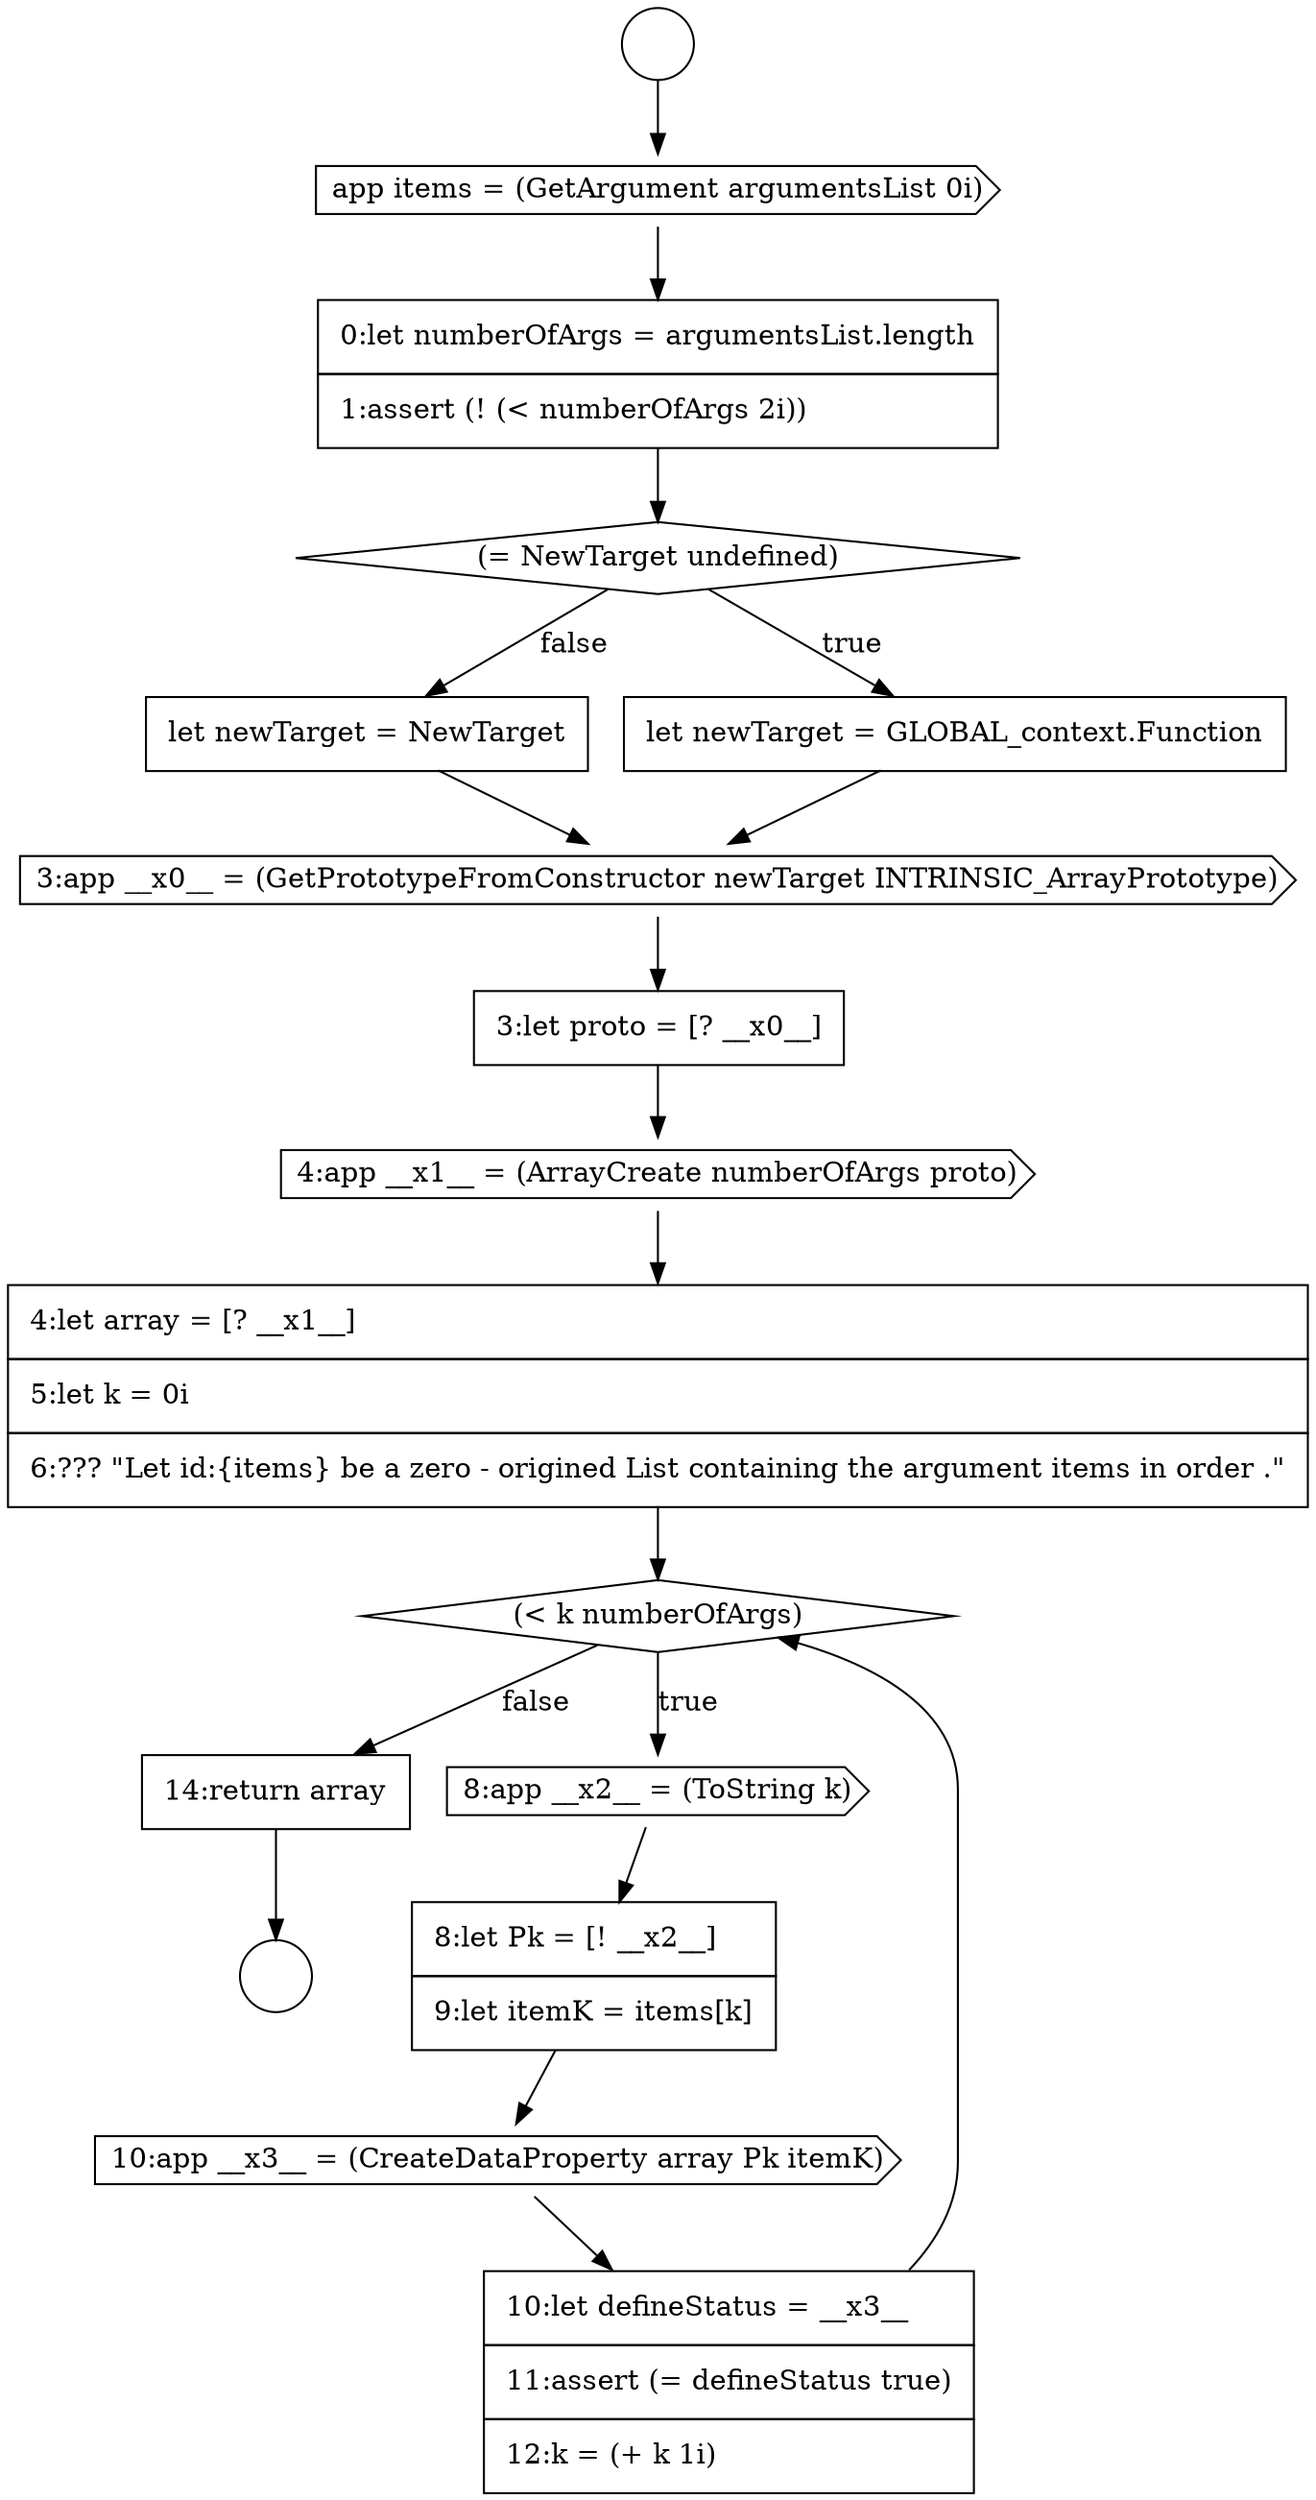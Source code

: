 digraph {
  node13901 [shape=cds, label=<<font color="black">app items = (GetArgument argumentsList 0i)</font>> color="black" fillcolor="white" style=filled]
  node13915 [shape=none, margin=0, label=<<font color="black">
    <table border="0" cellborder="1" cellspacing="0" cellpadding="10">
      <tr><td align="left">14:return array</td></tr>
    </table>
  </font>> color="black" fillcolor="white" style=filled]
  node13906 [shape=cds, label=<<font color="black">3:app __x0__ = (GetPrototypeFromConstructor newTarget INTRINSIC_ArrayPrototype)</font>> color="black" fillcolor="white" style=filled]
  node13910 [shape=diamond, label=<<font color="black">(&lt; k numberOfArgs)</font>> color="black" fillcolor="white" style=filled]
  node13914 [shape=none, margin=0, label=<<font color="black">
    <table border="0" cellborder="1" cellspacing="0" cellpadding="10">
      <tr><td align="left">10:let defineStatus = __x3__</td></tr>
      <tr><td align="left">11:assert (= defineStatus true)</td></tr>
      <tr><td align="left">12:k = (+ k 1i)</td></tr>
    </table>
  </font>> color="black" fillcolor="white" style=filled]
  node13907 [shape=none, margin=0, label=<<font color="black">
    <table border="0" cellborder="1" cellspacing="0" cellpadding="10">
      <tr><td align="left">3:let proto = [? __x0__]</td></tr>
    </table>
  </font>> color="black" fillcolor="white" style=filled]
  node13913 [shape=cds, label=<<font color="black">10:app __x3__ = (CreateDataProperty array Pk itemK)</font>> color="black" fillcolor="white" style=filled]
  node13912 [shape=none, margin=0, label=<<font color="black">
    <table border="0" cellborder="1" cellspacing="0" cellpadding="10">
      <tr><td align="left">8:let Pk = [! __x2__]</td></tr>
      <tr><td align="left">9:let itemK = items[k]</td></tr>
    </table>
  </font>> color="black" fillcolor="white" style=filled]
  node13902 [shape=none, margin=0, label=<<font color="black">
    <table border="0" cellborder="1" cellspacing="0" cellpadding="10">
      <tr><td align="left">0:let numberOfArgs = argumentsList.length</td></tr>
      <tr><td align="left">1:assert (! (&lt; numberOfArgs 2i))</td></tr>
    </table>
  </font>> color="black" fillcolor="white" style=filled]
  node13905 [shape=none, margin=0, label=<<font color="black">
    <table border="0" cellborder="1" cellspacing="0" cellpadding="10">
      <tr><td align="left">let newTarget = NewTarget</td></tr>
    </table>
  </font>> color="black" fillcolor="white" style=filled]
  node13909 [shape=none, margin=0, label=<<font color="black">
    <table border="0" cellborder="1" cellspacing="0" cellpadding="10">
      <tr><td align="left">4:let array = [? __x1__]</td></tr>
      <tr><td align="left">5:let k = 0i</td></tr>
      <tr><td align="left">6:??? &quot;Let id:{items} be a zero - origined List containing the argument items in order .&quot;</td></tr>
    </table>
  </font>> color="black" fillcolor="white" style=filled]
  node13904 [shape=none, margin=0, label=<<font color="black">
    <table border="0" cellborder="1" cellspacing="0" cellpadding="10">
      <tr><td align="left">let newTarget = GLOBAL_context.Function</td></tr>
    </table>
  </font>> color="black" fillcolor="white" style=filled]
  node13899 [shape=circle label=" " color="black" fillcolor="white" style=filled]
  node13900 [shape=circle label=" " color="black" fillcolor="white" style=filled]
  node13911 [shape=cds, label=<<font color="black">8:app __x2__ = (ToString k)</font>> color="black" fillcolor="white" style=filled]
  node13908 [shape=cds, label=<<font color="black">4:app __x1__ = (ArrayCreate numberOfArgs proto)</font>> color="black" fillcolor="white" style=filled]
  node13903 [shape=diamond, label=<<font color="black">(= NewTarget undefined)</font>> color="black" fillcolor="white" style=filled]
  node13910 -> node13911 [label=<<font color="black">true</font>> color="black"]
  node13910 -> node13915 [label=<<font color="black">false</font>> color="black"]
  node13906 -> node13907 [ color="black"]
  node13907 -> node13908 [ color="black"]
  node13915 -> node13900 [ color="black"]
  node13908 -> node13909 [ color="black"]
  node13911 -> node13912 [ color="black"]
  node13914 -> node13910 [ color="black"]
  node13904 -> node13906 [ color="black"]
  node13899 -> node13901 [ color="black"]
  node13912 -> node13913 [ color="black"]
  node13909 -> node13910 [ color="black"]
  node13901 -> node13902 [ color="black"]
  node13913 -> node13914 [ color="black"]
  node13902 -> node13903 [ color="black"]
  node13903 -> node13904 [label=<<font color="black">true</font>> color="black"]
  node13903 -> node13905 [label=<<font color="black">false</font>> color="black"]
  node13905 -> node13906 [ color="black"]
}
